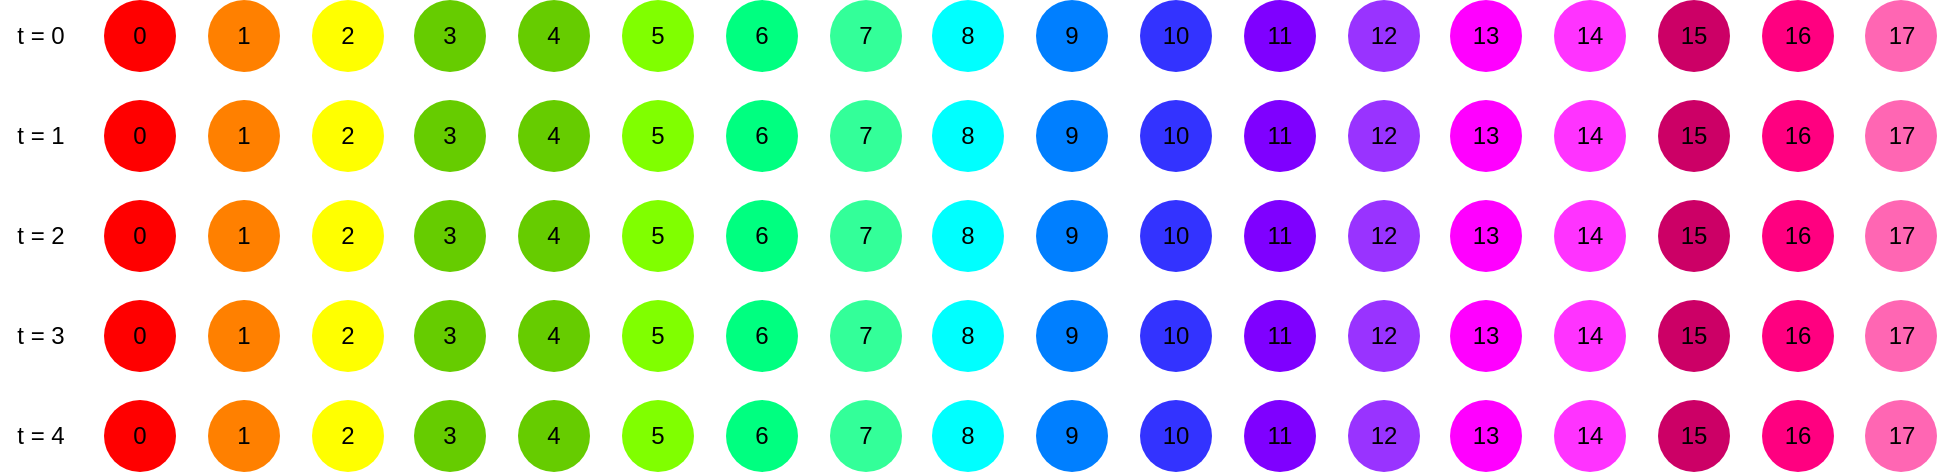 <mxfile version="12.7.4" type="device"><diagram id="OgN8WWo1uMV9umxAKbrP" name="Page-1"><mxGraphModel dx="645" dy="427" grid="1" gridSize="10" guides="1" tooltips="1" connect="1" arrows="1" fold="1" page="1" pageScale="1" pageWidth="1169" pageHeight="827" math="0" shadow="0"><root><mxCell id="0"/><mxCell id="1" parent="0"/><mxCell id="8toDmXTH8BbLoihWLdmW-2" value="0" style="ellipse;whiteSpace=wrap;html=1;aspect=fixed;strokeColor=none;fillColor=#FF0000;flipV=1;flipH=1;gradientColor=none;align=center;labelBackgroundColor=none;" vertex="1" parent="1"><mxGeometry x="92" y="40" width="36" height="36" as="geometry"/></mxCell><mxCell id="8toDmXTH8BbLoihWLdmW-3" value="1" style="ellipse;whiteSpace=wrap;html=1;aspect=fixed;fillColor=#FF8000;strokeColor=none;flipV=0;flipH=1;gradientColor=none;align=center;labelBackgroundColor=none;" vertex="1" parent="1"><mxGeometry x="144" y="40" width="36" height="36" as="geometry"/></mxCell><mxCell id="8toDmXTH8BbLoihWLdmW-4" value="2" style="ellipse;whiteSpace=wrap;html=1;aspect=fixed;shadow=0;strokeColor=none;fillColor=#FFFF00;flipV=0;flipH=1;gradientColor=none;align=center;labelBackgroundColor=none;" vertex="1" parent="1"><mxGeometry x="196" y="40" width="36" height="36" as="geometry"/></mxCell><mxCell id="8toDmXTH8BbLoihWLdmW-5" value="3" style="ellipse;whiteSpace=wrap;html=1;aspect=fixed;flipV=0;flipH=1;strokeColor=none;fillColor=#66CC00;gradientColor=none;align=center;labelBackgroundColor=none;" vertex="1" parent="1"><mxGeometry x="247" y="40" width="36" height="36" as="geometry"/></mxCell><mxCell id="8toDmXTH8BbLoihWLdmW-6" value="4" style="ellipse;whiteSpace=wrap;html=1;aspect=fixed;flipV=0;flipH=1;strokeColor=none;fillColor=#66CC00;gradientColor=none;align=center;labelBackgroundColor=none;" vertex="1" parent="1"><mxGeometry x="299" y="40" width="36" height="36" as="geometry"/></mxCell><mxCell id="8toDmXTH8BbLoihWLdmW-7" value="5" style="ellipse;whiteSpace=wrap;html=1;aspect=fixed;flipV=0;flipH=1;strokeColor=none;fillColor=#80FF00;gradientColor=none;align=center;labelBackgroundColor=none;" vertex="1" parent="1"><mxGeometry x="351" y="40" width="36" height="36" as="geometry"/></mxCell><mxCell id="8toDmXTH8BbLoihWLdmW-8" value="6" style="ellipse;whiteSpace=wrap;html=1;aspect=fixed;flipV=0;flipH=1;strokeColor=none;fillColor=#00FF80;gradientColor=none;align=center;labelBackgroundColor=none;" vertex="1" parent="1"><mxGeometry x="403" y="40" width="36" height="36" as="geometry"/></mxCell><mxCell id="8toDmXTH8BbLoihWLdmW-9" value="7" style="ellipse;whiteSpace=wrap;html=1;aspect=fixed;flipV=0;flipH=1;strokeColor=none;fillColor=#33FF99;gradientColor=none;align=center;labelBackgroundColor=none;" vertex="1" parent="1"><mxGeometry x="455" y="40" width="36" height="36" as="geometry"/></mxCell><mxCell id="8toDmXTH8BbLoihWLdmW-46" value="10" style="ellipse;whiteSpace=wrap;html=1;aspect=fixed;flipV=0;flipH=1;strokeColor=none;fillColor=#3333FF;gradientColor=none;align=center;labelBackgroundColor=none;" vertex="1" parent="1"><mxGeometry x="610" y="40" width="36" height="36" as="geometry"/></mxCell><mxCell id="8toDmXTH8BbLoihWLdmW-47" value="11" style="ellipse;whiteSpace=wrap;html=1;aspect=fixed;flipV=0;flipH=1;strokeColor=none;fillColor=#7F00FF;gradientColor=none;align=center;labelBackgroundColor=none;" vertex="1" parent="1"><mxGeometry x="662" y="40" width="36" height="36" as="geometry"/></mxCell><mxCell id="8toDmXTH8BbLoihWLdmW-48" value="12" style="ellipse;whiteSpace=wrap;html=1;aspect=fixed;flipV=0;flipH=1;strokeColor=none;fillColor=#9933FF;gradientColor=none;align=center;labelBackgroundColor=none;" vertex="1" parent="1"><mxGeometry x="714" y="40" width="36" height="36" as="geometry"/></mxCell><mxCell id="8toDmXTH8BbLoihWLdmW-49" value="13" style="ellipse;whiteSpace=wrap;html=1;aspect=fixed;flipV=0;flipH=1;strokeColor=none;fillColor=#FF00FF;gradientColor=none;align=center;labelBackgroundColor=none;" vertex="1" parent="1"><mxGeometry x="765" y="40" width="36" height="36" as="geometry"/></mxCell><mxCell id="8toDmXTH8BbLoihWLdmW-50" value="14" style="ellipse;whiteSpace=wrap;html=1;aspect=fixed;flipV=0;flipH=1;strokeColor=none;fillColor=#FF33FF;gradientColor=none;align=center;labelBackgroundColor=none;" vertex="1" parent="1"><mxGeometry x="817" y="40" width="36" height="36" as="geometry"/></mxCell><mxCell id="8toDmXTH8BbLoihWLdmW-51" value="15" style="ellipse;whiteSpace=wrap;html=1;aspect=fixed;flipV=0;flipH=1;strokeColor=none;fillColor=#CC0066;gradientColor=none;align=center;labelBackgroundColor=none;" vertex="1" parent="1"><mxGeometry x="869" y="40" width="36" height="36" as="geometry"/></mxCell><mxCell id="8toDmXTH8BbLoihWLdmW-52" value="16" style="ellipse;whiteSpace=wrap;html=1;aspect=fixed;flipV=0;flipH=1;strokeColor=none;fillColor=#FF0080;gradientColor=none;align=center;labelBackgroundColor=none;" vertex="1" parent="1"><mxGeometry x="921" y="40" width="36" height="36" as="geometry"/></mxCell><mxCell id="8toDmXTH8BbLoihWLdmW-53" value="17" style="ellipse;whiteSpace=wrap;html=1;aspect=fixed;flipV=0;flipH=1;strokeColor=none;fillColor=#FF66B3;gradientColor=none;align=center;labelBackgroundColor=none;" vertex="1" parent="1"><mxGeometry x="972.5" y="40" width="36" height="36" as="geometry"/></mxCell><mxCell id="8toDmXTH8BbLoihWLdmW-95" value="8" style="ellipse;whiteSpace=wrap;html=1;aspect=fixed;flipV=0;flipH=1;strokeColor=none;fillColor=#00FFFF;gradientColor=none;align=center;labelBackgroundColor=none;" vertex="1" parent="1"><mxGeometry x="506" y="40" width="36" height="36" as="geometry"/></mxCell><mxCell id="8toDmXTH8BbLoihWLdmW-96" value="9" style="ellipse;whiteSpace=wrap;html=1;aspect=fixed;flipV=0;flipH=1;strokeColor=none;fillColor=#007FFF;gradientColor=none;align=center;labelBackgroundColor=none;" vertex="1" parent="1"><mxGeometry x="558" y="40" width="36" height="36" as="geometry"/></mxCell><mxCell id="8toDmXTH8BbLoihWLdmW-170" value="0" style="ellipse;whiteSpace=wrap;html=1;aspect=fixed;strokeColor=none;fillColor=#FF0000;flipV=1;flipH=1;gradientColor=none;align=center;labelBackgroundColor=none;" vertex="1" parent="1"><mxGeometry x="92" y="90" width="36" height="36" as="geometry"/></mxCell><mxCell id="8toDmXTH8BbLoihWLdmW-171" value="1" style="ellipse;whiteSpace=wrap;html=1;aspect=fixed;fillColor=#FF8000;strokeColor=none;flipV=0;flipH=1;gradientColor=none;align=center;labelBackgroundColor=none;" vertex="1" parent="1"><mxGeometry x="144" y="90" width="36" height="36" as="geometry"/></mxCell><mxCell id="8toDmXTH8BbLoihWLdmW-172" value="2" style="ellipse;whiteSpace=wrap;html=1;aspect=fixed;shadow=0;strokeColor=none;fillColor=#FFFF00;flipV=0;flipH=1;gradientColor=none;align=center;labelBackgroundColor=none;" vertex="1" parent="1"><mxGeometry x="196" y="90" width="36" height="36" as="geometry"/></mxCell><mxCell id="8toDmXTH8BbLoihWLdmW-173" value="3" style="ellipse;whiteSpace=wrap;html=1;aspect=fixed;flipV=0;flipH=1;strokeColor=none;fillColor=#66CC00;gradientColor=none;align=center;labelBackgroundColor=none;" vertex="1" parent="1"><mxGeometry x="247" y="90" width="36" height="36" as="geometry"/></mxCell><mxCell id="8toDmXTH8BbLoihWLdmW-174" value="4" style="ellipse;whiteSpace=wrap;html=1;aspect=fixed;flipV=0;flipH=1;strokeColor=none;fillColor=#66CC00;gradientColor=none;align=center;labelBackgroundColor=none;" vertex="1" parent="1"><mxGeometry x="299" y="90" width="36" height="36" as="geometry"/></mxCell><mxCell id="8toDmXTH8BbLoihWLdmW-175" value="5" style="ellipse;whiteSpace=wrap;html=1;aspect=fixed;flipV=0;flipH=1;strokeColor=none;fillColor=#80FF00;gradientColor=none;align=center;labelBackgroundColor=none;" vertex="1" parent="1"><mxGeometry x="351" y="90" width="36" height="36" as="geometry"/></mxCell><mxCell id="8toDmXTH8BbLoihWLdmW-176" value="6" style="ellipse;whiteSpace=wrap;html=1;aspect=fixed;flipV=0;flipH=1;strokeColor=none;fillColor=#00FF80;gradientColor=none;align=center;labelBackgroundColor=none;" vertex="1" parent="1"><mxGeometry x="403" y="90" width="36" height="36" as="geometry"/></mxCell><mxCell id="8toDmXTH8BbLoihWLdmW-177" value="7" style="ellipse;whiteSpace=wrap;html=1;aspect=fixed;flipV=0;flipH=1;strokeColor=none;fillColor=#33FF99;gradientColor=none;align=center;labelBackgroundColor=none;" vertex="1" parent="1"><mxGeometry x="455" y="90" width="36" height="36" as="geometry"/></mxCell><mxCell id="8toDmXTH8BbLoihWLdmW-178" value="10" style="ellipse;whiteSpace=wrap;html=1;aspect=fixed;flipV=0;flipH=1;strokeColor=none;fillColor=#3333FF;gradientColor=none;align=center;labelBackgroundColor=none;" vertex="1" parent="1"><mxGeometry x="610" y="90" width="36" height="36" as="geometry"/></mxCell><mxCell id="8toDmXTH8BbLoihWLdmW-179" value="11" style="ellipse;whiteSpace=wrap;html=1;aspect=fixed;flipV=0;flipH=1;strokeColor=none;fillColor=#7F00FF;gradientColor=none;align=center;labelBackgroundColor=none;" vertex="1" parent="1"><mxGeometry x="662" y="90" width="36" height="36" as="geometry"/></mxCell><mxCell id="8toDmXTH8BbLoihWLdmW-180" value="12" style="ellipse;whiteSpace=wrap;html=1;aspect=fixed;flipV=0;flipH=1;strokeColor=none;fillColor=#9933FF;gradientColor=none;align=center;labelBackgroundColor=none;" vertex="1" parent="1"><mxGeometry x="714" y="90" width="36" height="36" as="geometry"/></mxCell><mxCell id="8toDmXTH8BbLoihWLdmW-181" value="13" style="ellipse;whiteSpace=wrap;html=1;aspect=fixed;flipV=0;flipH=1;strokeColor=none;fillColor=#FF00FF;gradientColor=none;align=center;labelBackgroundColor=none;" vertex="1" parent="1"><mxGeometry x="765" y="90" width="36" height="36" as="geometry"/></mxCell><mxCell id="8toDmXTH8BbLoihWLdmW-182" value="14" style="ellipse;whiteSpace=wrap;html=1;aspect=fixed;flipV=0;flipH=1;strokeColor=none;fillColor=#FF33FF;gradientColor=none;align=center;labelBackgroundColor=none;" vertex="1" parent="1"><mxGeometry x="817" y="90" width="36" height="36" as="geometry"/></mxCell><mxCell id="8toDmXTH8BbLoihWLdmW-183" value="15" style="ellipse;whiteSpace=wrap;html=1;aspect=fixed;flipV=0;flipH=1;strokeColor=none;fillColor=#CC0066;gradientColor=none;align=center;labelBackgroundColor=none;" vertex="1" parent="1"><mxGeometry x="869" y="90" width="36" height="36" as="geometry"/></mxCell><mxCell id="8toDmXTH8BbLoihWLdmW-184" value="16" style="ellipse;whiteSpace=wrap;html=1;aspect=fixed;flipV=0;flipH=1;strokeColor=none;fillColor=#FF0080;gradientColor=none;align=center;labelBackgroundColor=none;" vertex="1" parent="1"><mxGeometry x="921" y="90" width="36" height="36" as="geometry"/></mxCell><mxCell id="8toDmXTH8BbLoihWLdmW-185" value="17" style="ellipse;whiteSpace=wrap;html=1;aspect=fixed;flipV=0;flipH=1;strokeColor=none;fillColor=#FF66B3;gradientColor=none;align=center;labelBackgroundColor=none;" vertex="1" parent="1"><mxGeometry x="972.5" y="90" width="36" height="36" as="geometry"/></mxCell><mxCell id="8toDmXTH8BbLoihWLdmW-186" value="8" style="ellipse;whiteSpace=wrap;html=1;aspect=fixed;flipV=0;flipH=1;strokeColor=none;fillColor=#00FFFF;gradientColor=none;align=center;labelBackgroundColor=none;" vertex="1" parent="1"><mxGeometry x="506" y="90" width="36" height="36" as="geometry"/></mxCell><mxCell id="8toDmXTH8BbLoihWLdmW-187" value="9" style="ellipse;whiteSpace=wrap;html=1;aspect=fixed;flipV=0;flipH=1;strokeColor=none;fillColor=#007FFF;gradientColor=none;align=center;labelBackgroundColor=none;" vertex="1" parent="1"><mxGeometry x="558" y="90" width="36" height="36" as="geometry"/></mxCell><mxCell id="8toDmXTH8BbLoihWLdmW-188" value="0" style="ellipse;whiteSpace=wrap;html=1;aspect=fixed;strokeColor=none;fillColor=#FF0000;flipV=1;flipH=1;gradientColor=none;align=center;labelBackgroundColor=none;" vertex="1" parent="1"><mxGeometry x="92" y="140" width="36" height="36" as="geometry"/></mxCell><mxCell id="8toDmXTH8BbLoihWLdmW-189" value="1" style="ellipse;whiteSpace=wrap;html=1;aspect=fixed;fillColor=#FF8000;strokeColor=none;flipV=0;flipH=1;gradientColor=none;align=center;labelBackgroundColor=none;" vertex="1" parent="1"><mxGeometry x="144" y="140" width="36" height="36" as="geometry"/></mxCell><mxCell id="8toDmXTH8BbLoihWLdmW-190" value="2" style="ellipse;whiteSpace=wrap;html=1;aspect=fixed;shadow=0;strokeColor=none;fillColor=#FFFF00;flipV=0;flipH=1;gradientColor=none;align=center;labelBackgroundColor=none;" vertex="1" parent="1"><mxGeometry x="196" y="140" width="36" height="36" as="geometry"/></mxCell><mxCell id="8toDmXTH8BbLoihWLdmW-191" value="3" style="ellipse;whiteSpace=wrap;html=1;aspect=fixed;flipV=0;flipH=1;strokeColor=none;fillColor=#66CC00;gradientColor=none;align=center;labelBackgroundColor=none;" vertex="1" parent="1"><mxGeometry x="247" y="140" width="36" height="36" as="geometry"/></mxCell><mxCell id="8toDmXTH8BbLoihWLdmW-192" value="4" style="ellipse;whiteSpace=wrap;html=1;aspect=fixed;flipV=0;flipH=1;strokeColor=none;fillColor=#66CC00;gradientColor=none;align=center;labelBackgroundColor=none;" vertex="1" parent="1"><mxGeometry x="299" y="140" width="36" height="36" as="geometry"/></mxCell><mxCell id="8toDmXTH8BbLoihWLdmW-193" value="5" style="ellipse;whiteSpace=wrap;html=1;aspect=fixed;flipV=0;flipH=1;strokeColor=none;fillColor=#80FF00;gradientColor=none;align=center;labelBackgroundColor=none;" vertex="1" parent="1"><mxGeometry x="351" y="140" width="36" height="36" as="geometry"/></mxCell><mxCell id="8toDmXTH8BbLoihWLdmW-194" value="6" style="ellipse;whiteSpace=wrap;html=1;aspect=fixed;flipV=0;flipH=1;strokeColor=none;fillColor=#00FF80;gradientColor=none;align=center;labelBackgroundColor=none;" vertex="1" parent="1"><mxGeometry x="403" y="140" width="36" height="36" as="geometry"/></mxCell><mxCell id="8toDmXTH8BbLoihWLdmW-195" value="7" style="ellipse;whiteSpace=wrap;html=1;aspect=fixed;flipV=0;flipH=1;strokeColor=none;fillColor=#33FF99;gradientColor=none;align=center;labelBackgroundColor=none;" vertex="1" parent="1"><mxGeometry x="455" y="140" width="36" height="36" as="geometry"/></mxCell><mxCell id="8toDmXTH8BbLoihWLdmW-196" value="10" style="ellipse;whiteSpace=wrap;html=1;aspect=fixed;flipV=0;flipH=1;strokeColor=none;fillColor=#3333FF;gradientColor=none;align=center;labelBackgroundColor=none;" vertex="1" parent="1"><mxGeometry x="610" y="140" width="36" height="36" as="geometry"/></mxCell><mxCell id="8toDmXTH8BbLoihWLdmW-197" value="11" style="ellipse;whiteSpace=wrap;html=1;aspect=fixed;flipV=0;flipH=1;strokeColor=none;fillColor=#7F00FF;gradientColor=none;align=center;labelBackgroundColor=none;" vertex="1" parent="1"><mxGeometry x="662" y="140" width="36" height="36" as="geometry"/></mxCell><mxCell id="8toDmXTH8BbLoihWLdmW-198" value="12" style="ellipse;whiteSpace=wrap;html=1;aspect=fixed;flipV=0;flipH=1;strokeColor=none;fillColor=#9933FF;gradientColor=none;align=center;labelBackgroundColor=none;" vertex="1" parent="1"><mxGeometry x="714" y="140" width="36" height="36" as="geometry"/></mxCell><mxCell id="8toDmXTH8BbLoihWLdmW-199" value="13" style="ellipse;whiteSpace=wrap;html=1;aspect=fixed;flipV=0;flipH=1;strokeColor=none;fillColor=#FF00FF;gradientColor=none;align=center;labelBackgroundColor=none;" vertex="1" parent="1"><mxGeometry x="765" y="140" width="36" height="36" as="geometry"/></mxCell><mxCell id="8toDmXTH8BbLoihWLdmW-200" value="14" style="ellipse;whiteSpace=wrap;html=1;aspect=fixed;flipV=0;flipH=1;strokeColor=none;fillColor=#FF33FF;gradientColor=none;align=center;labelBackgroundColor=none;" vertex="1" parent="1"><mxGeometry x="817" y="140" width="36" height="36" as="geometry"/></mxCell><mxCell id="8toDmXTH8BbLoihWLdmW-201" value="15" style="ellipse;whiteSpace=wrap;html=1;aspect=fixed;flipV=0;flipH=1;strokeColor=none;fillColor=#CC0066;gradientColor=none;align=center;labelBackgroundColor=none;" vertex="1" parent="1"><mxGeometry x="869" y="140" width="36" height="36" as="geometry"/></mxCell><mxCell id="8toDmXTH8BbLoihWLdmW-202" value="16" style="ellipse;whiteSpace=wrap;html=1;aspect=fixed;flipV=0;flipH=1;strokeColor=none;fillColor=#FF0080;gradientColor=none;align=center;labelBackgroundColor=none;" vertex="1" parent="1"><mxGeometry x="921" y="140" width="36" height="36" as="geometry"/></mxCell><mxCell id="8toDmXTH8BbLoihWLdmW-203" value="17" style="ellipse;whiteSpace=wrap;html=1;aspect=fixed;flipV=0;flipH=1;strokeColor=none;fillColor=#FF66B3;gradientColor=none;align=center;labelBackgroundColor=none;" vertex="1" parent="1"><mxGeometry x="972.5" y="140" width="36" height="36" as="geometry"/></mxCell><mxCell id="8toDmXTH8BbLoihWLdmW-204" value="8" style="ellipse;whiteSpace=wrap;html=1;aspect=fixed;flipV=0;flipH=1;strokeColor=none;fillColor=#00FFFF;gradientColor=none;align=center;labelBackgroundColor=none;" vertex="1" parent="1"><mxGeometry x="506" y="140" width="36" height="36" as="geometry"/></mxCell><mxCell id="8toDmXTH8BbLoihWLdmW-205" value="9" style="ellipse;whiteSpace=wrap;html=1;aspect=fixed;flipV=0;flipH=1;strokeColor=none;fillColor=#007FFF;gradientColor=none;align=center;labelBackgroundColor=none;" vertex="1" parent="1"><mxGeometry x="558" y="140" width="36" height="36" as="geometry"/></mxCell><mxCell id="8toDmXTH8BbLoihWLdmW-206" value="0" style="ellipse;whiteSpace=wrap;html=1;aspect=fixed;strokeColor=none;fillColor=#FF0000;flipV=1;flipH=1;gradientColor=none;align=center;labelBackgroundColor=none;" vertex="1" parent="1"><mxGeometry x="92" y="190" width="36" height="36" as="geometry"/></mxCell><mxCell id="8toDmXTH8BbLoihWLdmW-207" value="1" style="ellipse;whiteSpace=wrap;html=1;aspect=fixed;fillColor=#FF8000;strokeColor=none;flipV=0;flipH=1;gradientColor=none;align=center;labelBackgroundColor=none;" vertex="1" parent="1"><mxGeometry x="144" y="190" width="36" height="36" as="geometry"/></mxCell><mxCell id="8toDmXTH8BbLoihWLdmW-208" value="2" style="ellipse;whiteSpace=wrap;html=1;aspect=fixed;shadow=0;strokeColor=none;fillColor=#FFFF00;flipV=0;flipH=1;gradientColor=none;align=center;labelBackgroundColor=none;" vertex="1" parent="1"><mxGeometry x="196" y="190" width="36" height="36" as="geometry"/></mxCell><mxCell id="8toDmXTH8BbLoihWLdmW-209" value="3" style="ellipse;whiteSpace=wrap;html=1;aspect=fixed;flipV=0;flipH=1;strokeColor=none;fillColor=#66CC00;gradientColor=none;align=center;labelBackgroundColor=none;" vertex="1" parent="1"><mxGeometry x="247" y="190" width="36" height="36" as="geometry"/></mxCell><mxCell id="8toDmXTH8BbLoihWLdmW-210" value="4" style="ellipse;whiteSpace=wrap;html=1;aspect=fixed;flipV=0;flipH=1;strokeColor=none;fillColor=#66CC00;gradientColor=none;align=center;labelBackgroundColor=none;" vertex="1" parent="1"><mxGeometry x="299" y="190" width="36" height="36" as="geometry"/></mxCell><mxCell id="8toDmXTH8BbLoihWLdmW-211" value="5" style="ellipse;whiteSpace=wrap;html=1;aspect=fixed;flipV=0;flipH=1;strokeColor=none;fillColor=#80FF00;gradientColor=none;align=center;labelBackgroundColor=none;" vertex="1" parent="1"><mxGeometry x="351" y="190" width="36" height="36" as="geometry"/></mxCell><mxCell id="8toDmXTH8BbLoihWLdmW-212" value="6" style="ellipse;whiteSpace=wrap;html=1;aspect=fixed;flipV=0;flipH=1;strokeColor=none;fillColor=#00FF80;gradientColor=none;align=center;labelBackgroundColor=none;" vertex="1" parent="1"><mxGeometry x="403" y="190" width="36" height="36" as="geometry"/></mxCell><mxCell id="8toDmXTH8BbLoihWLdmW-213" value="7" style="ellipse;whiteSpace=wrap;html=1;aspect=fixed;flipV=0;flipH=1;strokeColor=none;fillColor=#33FF99;gradientColor=none;align=center;labelBackgroundColor=none;" vertex="1" parent="1"><mxGeometry x="455" y="190" width="36" height="36" as="geometry"/></mxCell><mxCell id="8toDmXTH8BbLoihWLdmW-214" value="10" style="ellipse;whiteSpace=wrap;html=1;aspect=fixed;flipV=0;flipH=1;strokeColor=none;fillColor=#3333FF;gradientColor=none;align=center;labelBackgroundColor=none;" vertex="1" parent="1"><mxGeometry x="610" y="190" width="36" height="36" as="geometry"/></mxCell><mxCell id="8toDmXTH8BbLoihWLdmW-215" value="11" style="ellipse;whiteSpace=wrap;html=1;aspect=fixed;flipV=0;flipH=1;strokeColor=none;fillColor=#7F00FF;gradientColor=none;align=center;labelBackgroundColor=none;" vertex="1" parent="1"><mxGeometry x="662" y="190" width="36" height="36" as="geometry"/></mxCell><mxCell id="8toDmXTH8BbLoihWLdmW-216" value="12" style="ellipse;whiteSpace=wrap;html=1;aspect=fixed;flipV=0;flipH=1;strokeColor=none;fillColor=#9933FF;gradientColor=none;align=center;labelBackgroundColor=none;" vertex="1" parent="1"><mxGeometry x="714" y="190" width="36" height="36" as="geometry"/></mxCell><mxCell id="8toDmXTH8BbLoihWLdmW-217" value="13" style="ellipse;whiteSpace=wrap;html=1;aspect=fixed;flipV=0;flipH=1;strokeColor=none;fillColor=#FF00FF;gradientColor=none;align=center;labelBackgroundColor=none;" vertex="1" parent="1"><mxGeometry x="765" y="190" width="36" height="36" as="geometry"/></mxCell><mxCell id="8toDmXTH8BbLoihWLdmW-218" value="14" style="ellipse;whiteSpace=wrap;html=1;aspect=fixed;flipV=0;flipH=1;strokeColor=none;fillColor=#FF33FF;gradientColor=none;align=center;labelBackgroundColor=none;" vertex="1" parent="1"><mxGeometry x="817" y="190" width="36" height="36" as="geometry"/></mxCell><mxCell id="8toDmXTH8BbLoihWLdmW-219" value="15" style="ellipse;whiteSpace=wrap;html=1;aspect=fixed;flipV=0;flipH=1;strokeColor=none;fillColor=#CC0066;gradientColor=none;align=center;labelBackgroundColor=none;" vertex="1" parent="1"><mxGeometry x="869" y="190" width="36" height="36" as="geometry"/></mxCell><mxCell id="8toDmXTH8BbLoihWLdmW-220" value="16" style="ellipse;whiteSpace=wrap;html=1;aspect=fixed;flipV=0;flipH=1;strokeColor=none;fillColor=#FF0080;gradientColor=none;align=center;labelBackgroundColor=none;" vertex="1" parent="1"><mxGeometry x="921" y="190" width="36" height="36" as="geometry"/></mxCell><mxCell id="8toDmXTH8BbLoihWLdmW-221" value="17" style="ellipse;whiteSpace=wrap;html=1;aspect=fixed;flipV=0;flipH=1;strokeColor=none;fillColor=#FF66B3;gradientColor=none;align=center;labelBackgroundColor=none;" vertex="1" parent="1"><mxGeometry x="972.5" y="190" width="36" height="36" as="geometry"/></mxCell><mxCell id="8toDmXTH8BbLoihWLdmW-222" value="8" style="ellipse;whiteSpace=wrap;html=1;aspect=fixed;flipV=0;flipH=1;strokeColor=none;fillColor=#00FFFF;gradientColor=none;align=center;labelBackgroundColor=none;" vertex="1" parent="1"><mxGeometry x="506" y="190" width="36" height="36" as="geometry"/></mxCell><mxCell id="8toDmXTH8BbLoihWLdmW-223" value="9" style="ellipse;whiteSpace=wrap;html=1;aspect=fixed;flipV=0;flipH=1;strokeColor=none;fillColor=#007FFF;gradientColor=none;align=center;labelBackgroundColor=none;" vertex="1" parent="1"><mxGeometry x="558" y="190" width="36" height="36" as="geometry"/></mxCell><mxCell id="8toDmXTH8BbLoihWLdmW-224" value="0" style="ellipse;whiteSpace=wrap;html=1;aspect=fixed;strokeColor=none;fillColor=#FF0000;flipV=1;flipH=1;gradientColor=none;align=center;labelBackgroundColor=none;" vertex="1" parent="1"><mxGeometry x="92" y="240" width="36" height="36" as="geometry"/></mxCell><mxCell id="8toDmXTH8BbLoihWLdmW-225" value="1" style="ellipse;whiteSpace=wrap;html=1;aspect=fixed;fillColor=#FF8000;strokeColor=none;flipV=0;flipH=1;gradientColor=none;align=center;labelBackgroundColor=none;" vertex="1" parent="1"><mxGeometry x="144" y="240" width="36" height="36" as="geometry"/></mxCell><mxCell id="8toDmXTH8BbLoihWLdmW-226" value="2" style="ellipse;whiteSpace=wrap;html=1;aspect=fixed;shadow=0;strokeColor=none;fillColor=#FFFF00;flipV=0;flipH=1;gradientColor=none;align=center;labelBackgroundColor=none;" vertex="1" parent="1"><mxGeometry x="196" y="240" width="36" height="36" as="geometry"/></mxCell><mxCell id="8toDmXTH8BbLoihWLdmW-227" value="3" style="ellipse;whiteSpace=wrap;html=1;aspect=fixed;flipV=0;flipH=1;strokeColor=none;fillColor=#66CC00;gradientColor=none;align=center;labelBackgroundColor=none;" vertex="1" parent="1"><mxGeometry x="247" y="240" width="36" height="36" as="geometry"/></mxCell><mxCell id="8toDmXTH8BbLoihWLdmW-228" value="4" style="ellipse;whiteSpace=wrap;html=1;aspect=fixed;flipV=0;flipH=1;strokeColor=none;fillColor=#66CC00;gradientColor=none;align=center;labelBackgroundColor=none;" vertex="1" parent="1"><mxGeometry x="299" y="240" width="36" height="36" as="geometry"/></mxCell><mxCell id="8toDmXTH8BbLoihWLdmW-229" value="5" style="ellipse;whiteSpace=wrap;html=1;aspect=fixed;flipV=0;flipH=1;strokeColor=none;fillColor=#80FF00;gradientColor=none;align=center;labelBackgroundColor=none;" vertex="1" parent="1"><mxGeometry x="351" y="240" width="36" height="36" as="geometry"/></mxCell><mxCell id="8toDmXTH8BbLoihWLdmW-230" value="6" style="ellipse;whiteSpace=wrap;html=1;aspect=fixed;flipV=0;flipH=1;strokeColor=none;fillColor=#00FF80;gradientColor=none;align=center;labelBackgroundColor=none;" vertex="1" parent="1"><mxGeometry x="403" y="240" width="36" height="36" as="geometry"/></mxCell><mxCell id="8toDmXTH8BbLoihWLdmW-231" value="7" style="ellipse;whiteSpace=wrap;html=1;aspect=fixed;flipV=0;flipH=1;strokeColor=none;fillColor=#33FF99;gradientColor=none;align=center;labelBackgroundColor=none;" vertex="1" parent="1"><mxGeometry x="455" y="240" width="36" height="36" as="geometry"/></mxCell><mxCell id="8toDmXTH8BbLoihWLdmW-232" value="10" style="ellipse;whiteSpace=wrap;html=1;aspect=fixed;flipV=0;flipH=1;strokeColor=none;fillColor=#3333FF;gradientColor=none;align=center;labelBackgroundColor=none;" vertex="1" parent="1"><mxGeometry x="610" y="240" width="36" height="36" as="geometry"/></mxCell><mxCell id="8toDmXTH8BbLoihWLdmW-233" value="11" style="ellipse;whiteSpace=wrap;html=1;aspect=fixed;flipV=0;flipH=1;strokeColor=none;fillColor=#7F00FF;gradientColor=none;align=center;labelBackgroundColor=none;" vertex="1" parent="1"><mxGeometry x="662" y="240" width="36" height="36" as="geometry"/></mxCell><mxCell id="8toDmXTH8BbLoihWLdmW-234" value="12" style="ellipse;whiteSpace=wrap;html=1;aspect=fixed;flipV=0;flipH=1;strokeColor=none;fillColor=#9933FF;gradientColor=none;align=center;labelBackgroundColor=none;" vertex="1" parent="1"><mxGeometry x="714" y="240" width="36" height="36" as="geometry"/></mxCell><mxCell id="8toDmXTH8BbLoihWLdmW-235" value="13" style="ellipse;whiteSpace=wrap;html=1;aspect=fixed;flipV=0;flipH=1;strokeColor=none;fillColor=#FF00FF;gradientColor=none;align=center;labelBackgroundColor=none;" vertex="1" parent="1"><mxGeometry x="765" y="240" width="36" height="36" as="geometry"/></mxCell><mxCell id="8toDmXTH8BbLoihWLdmW-236" value="14" style="ellipse;whiteSpace=wrap;html=1;aspect=fixed;flipV=0;flipH=1;strokeColor=none;fillColor=#FF33FF;gradientColor=none;align=center;labelBackgroundColor=none;" vertex="1" parent="1"><mxGeometry x="817" y="240" width="36" height="36" as="geometry"/></mxCell><mxCell id="8toDmXTH8BbLoihWLdmW-237" value="15" style="ellipse;whiteSpace=wrap;html=1;aspect=fixed;flipV=0;flipH=1;strokeColor=none;fillColor=#CC0066;gradientColor=none;align=center;labelBackgroundColor=none;" vertex="1" parent="1"><mxGeometry x="869" y="240" width="36" height="36" as="geometry"/></mxCell><mxCell id="8toDmXTH8BbLoihWLdmW-238" value="16" style="ellipse;whiteSpace=wrap;html=1;aspect=fixed;flipV=0;flipH=1;strokeColor=none;fillColor=#FF0080;gradientColor=none;align=center;labelBackgroundColor=none;" vertex="1" parent="1"><mxGeometry x="921" y="240" width="36" height="36" as="geometry"/></mxCell><mxCell id="8toDmXTH8BbLoihWLdmW-239" value="17" style="ellipse;whiteSpace=wrap;html=1;aspect=fixed;flipV=0;flipH=1;strokeColor=none;fillColor=#FF66B3;gradientColor=none;align=center;labelBackgroundColor=none;" vertex="1" parent="1"><mxGeometry x="972.5" y="240" width="36" height="36" as="geometry"/></mxCell><mxCell id="8toDmXTH8BbLoihWLdmW-240" value="8" style="ellipse;whiteSpace=wrap;html=1;aspect=fixed;flipV=0;flipH=1;strokeColor=none;fillColor=#00FFFF;gradientColor=none;align=center;labelBackgroundColor=none;" vertex="1" parent="1"><mxGeometry x="506" y="240" width="36" height="36" as="geometry"/></mxCell><mxCell id="8toDmXTH8BbLoihWLdmW-241" value="9" style="ellipse;whiteSpace=wrap;html=1;aspect=fixed;flipV=0;flipH=1;strokeColor=none;fillColor=#007FFF;gradientColor=none;align=center;labelBackgroundColor=none;" vertex="1" parent="1"><mxGeometry x="558" y="240" width="36" height="36" as="geometry"/></mxCell><mxCell id="8toDmXTH8BbLoihWLdmW-242" value="t = 0" style="text;html=1;align=center;verticalAlign=middle;resizable=0;points=[];autosize=1;" vertex="1" parent="1"><mxGeometry x="40" y="48" width="40" height="20" as="geometry"/></mxCell><mxCell id="8toDmXTH8BbLoihWLdmW-244" value="t = 1" style="text;html=1;align=center;verticalAlign=middle;resizable=0;points=[];autosize=1;" vertex="1" parent="1"><mxGeometry x="40" y="98" width="40" height="20" as="geometry"/></mxCell><mxCell id="8toDmXTH8BbLoihWLdmW-245" value="t = 2" style="text;html=1;align=center;verticalAlign=middle;resizable=0;points=[];autosize=1;" vertex="1" parent="1"><mxGeometry x="40" y="148" width="40" height="20" as="geometry"/></mxCell><mxCell id="8toDmXTH8BbLoihWLdmW-246" value="t = 3" style="text;html=1;align=center;verticalAlign=middle;resizable=0;points=[];autosize=1;" vertex="1" parent="1"><mxGeometry x="40" y="198" width="40" height="20" as="geometry"/></mxCell><mxCell id="8toDmXTH8BbLoihWLdmW-247" value="t = 4" style="text;html=1;align=center;verticalAlign=middle;resizable=0;points=[];autosize=1;" vertex="1" parent="1"><mxGeometry x="40" y="248" width="40" height="20" as="geometry"/></mxCell></root></mxGraphModel></diagram></mxfile>